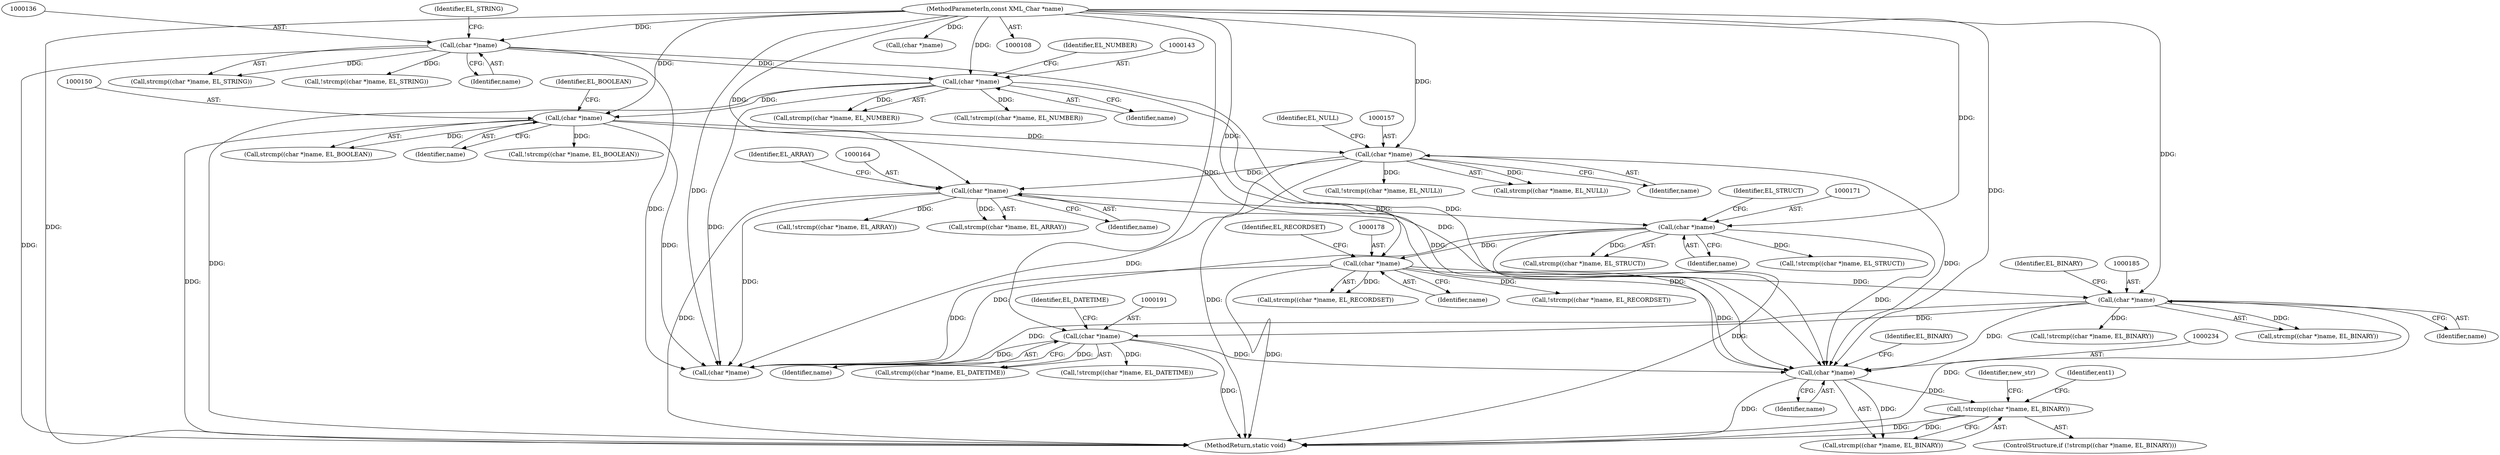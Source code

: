digraph "0_php-src_8d2539fa0faf3f63e1d1e7635347c5b9e777d47b@API" {
"1000231" [label="(Call,!strcmp((char *)name, EL_BINARY))"];
"1000233" [label="(Call,(char *)name)"];
"1000184" [label="(Call,(char *)name)"];
"1000177" [label="(Call,(char *)name)"];
"1000170" [label="(Call,(char *)name)"];
"1000163" [label="(Call,(char *)name)"];
"1000156" [label="(Call,(char *)name)"];
"1000149" [label="(Call,(char *)name)"];
"1000142" [label="(Call,(char *)name)"];
"1000135" [label="(Call,(char *)name)"];
"1000110" [label="(MethodParameterIn,const XML_Char *name)"];
"1000190" [label="(Call,(char *)name)"];
"1000187" [label="(Identifier,EL_BINARY)"];
"1000145" [label="(Identifier,EL_NUMBER)"];
"1000192" [label="(Identifier,name)"];
"1000172" [label="(Identifier,name)"];
"1000142" [label="(Call,(char *)name)"];
"1000232" [label="(Call,strcmp((char *)name, EL_BINARY))"];
"1000240" [label="(Identifier,new_str)"];
"1000165" [label="(Identifier,name)"];
"1000140" [label="(Call,!strcmp((char *)name, EL_NUMBER))"];
"1000193" [label="(Identifier,EL_DATETIME)"];
"1000183" [label="(Call,strcmp((char *)name, EL_BINARY))"];
"1000186" [label="(Identifier,name)"];
"1000235" [label="(Identifier,name)"];
"1000161" [label="(Call,!strcmp((char *)name, EL_ARRAY))"];
"1000189" [label="(Call,strcmp((char *)name, EL_DATETIME))"];
"1000233" [label="(Call,(char *)name)"];
"1000236" [label="(Identifier,EL_BINARY)"];
"1000170" [label="(Call,(char *)name)"];
"1000137" [label="(Identifier,name)"];
"1000155" [label="(Call,strcmp((char *)name, EL_NULL))"];
"1000175" [label="(Call,!strcmp((char *)name, EL_RECORDSET))"];
"1000163" [label="(Call,(char *)name)"];
"1000168" [label="(Call,!strcmp((char *)name, EL_STRUCT))"];
"1000176" [label="(Call,strcmp((char *)name, EL_RECORDSET))"];
"1000162" [label="(Call,strcmp((char *)name, EL_ARRAY))"];
"1000144" [label="(Identifier,name)"];
"1000177" [label="(Call,(char *)name)"];
"1000288" [label="(Identifier,ent1)"];
"1000166" [label="(Identifier,EL_ARRAY)"];
"1000230" [label="(ControlStructure,if (!strcmp((char *)name, EL_BINARY)))"];
"1000152" [label="(Identifier,EL_BOOLEAN)"];
"1000147" [label="(Call,!strcmp((char *)name, EL_BOOLEAN))"];
"1000180" [label="(Identifier,EL_RECORDSET)"];
"1000134" [label="(Call,strcmp((char *)name, EL_STRING))"];
"1000190" [label="(Call,(char *)name)"];
"1000159" [label="(Identifier,EL_NULL)"];
"1000184" [label="(Call,(char *)name)"];
"1000148" [label="(Call,strcmp((char *)name, EL_BOOLEAN))"];
"1000138" [label="(Identifier,EL_STRING)"];
"1000135" [label="(Call,(char *)name)"];
"1000626" [label="(Call,(char *)name)"];
"1000188" [label="(Call,!strcmp((char *)name, EL_DATETIME))"];
"1000158" [label="(Identifier,name)"];
"1000169" [label="(Call,strcmp((char *)name, EL_STRUCT))"];
"1000231" [label="(Call,!strcmp((char *)name, EL_BINARY))"];
"1000173" [label="(Identifier,EL_STRUCT)"];
"1000156" [label="(Call,(char *)name)"];
"1000149" [label="(Call,(char *)name)"];
"1000605" [label="(Call,(char *)name)"];
"1000179" [label="(Identifier,name)"];
"1000110" [label="(MethodParameterIn,const XML_Char *name)"];
"1000151" [label="(Identifier,name)"];
"1000141" [label="(Call,strcmp((char *)name, EL_NUMBER))"];
"1000644" [label="(MethodReturn,static void)"];
"1000154" [label="(Call,!strcmp((char *)name, EL_NULL))"];
"1000133" [label="(Call,!strcmp((char *)name, EL_STRING))"];
"1000182" [label="(Call,!strcmp((char *)name, EL_BINARY))"];
"1000231" -> "1000230"  [label="AST: "];
"1000231" -> "1000232"  [label="CFG: "];
"1000232" -> "1000231"  [label="AST: "];
"1000240" -> "1000231"  [label="CFG: "];
"1000288" -> "1000231"  [label="CFG: "];
"1000231" -> "1000644"  [label="DDG: "];
"1000231" -> "1000644"  [label="DDG: "];
"1000233" -> "1000231"  [label="DDG: "];
"1000233" -> "1000232"  [label="AST: "];
"1000233" -> "1000235"  [label="CFG: "];
"1000234" -> "1000233"  [label="AST: "];
"1000235" -> "1000233"  [label="AST: "];
"1000236" -> "1000233"  [label="CFG: "];
"1000233" -> "1000644"  [label="DDG: "];
"1000233" -> "1000232"  [label="DDG: "];
"1000184" -> "1000233"  [label="DDG: "];
"1000170" -> "1000233"  [label="DDG: "];
"1000149" -> "1000233"  [label="DDG: "];
"1000177" -> "1000233"  [label="DDG: "];
"1000190" -> "1000233"  [label="DDG: "];
"1000135" -> "1000233"  [label="DDG: "];
"1000163" -> "1000233"  [label="DDG: "];
"1000156" -> "1000233"  [label="DDG: "];
"1000142" -> "1000233"  [label="DDG: "];
"1000110" -> "1000233"  [label="DDG: "];
"1000184" -> "1000183"  [label="AST: "];
"1000184" -> "1000186"  [label="CFG: "];
"1000185" -> "1000184"  [label="AST: "];
"1000186" -> "1000184"  [label="AST: "];
"1000187" -> "1000184"  [label="CFG: "];
"1000184" -> "1000644"  [label="DDG: "];
"1000184" -> "1000182"  [label="DDG: "];
"1000184" -> "1000183"  [label="DDG: "];
"1000177" -> "1000184"  [label="DDG: "];
"1000110" -> "1000184"  [label="DDG: "];
"1000184" -> "1000190"  [label="DDG: "];
"1000184" -> "1000605"  [label="DDG: "];
"1000177" -> "1000176"  [label="AST: "];
"1000177" -> "1000179"  [label="CFG: "];
"1000178" -> "1000177"  [label="AST: "];
"1000179" -> "1000177"  [label="AST: "];
"1000180" -> "1000177"  [label="CFG: "];
"1000177" -> "1000644"  [label="DDG: "];
"1000177" -> "1000175"  [label="DDG: "];
"1000177" -> "1000176"  [label="DDG: "];
"1000170" -> "1000177"  [label="DDG: "];
"1000110" -> "1000177"  [label="DDG: "];
"1000177" -> "1000605"  [label="DDG: "];
"1000170" -> "1000169"  [label="AST: "];
"1000170" -> "1000172"  [label="CFG: "];
"1000171" -> "1000170"  [label="AST: "];
"1000172" -> "1000170"  [label="AST: "];
"1000173" -> "1000170"  [label="CFG: "];
"1000170" -> "1000644"  [label="DDG: "];
"1000170" -> "1000168"  [label="DDG: "];
"1000170" -> "1000169"  [label="DDG: "];
"1000163" -> "1000170"  [label="DDG: "];
"1000110" -> "1000170"  [label="DDG: "];
"1000170" -> "1000605"  [label="DDG: "];
"1000163" -> "1000162"  [label="AST: "];
"1000163" -> "1000165"  [label="CFG: "];
"1000164" -> "1000163"  [label="AST: "];
"1000165" -> "1000163"  [label="AST: "];
"1000166" -> "1000163"  [label="CFG: "];
"1000163" -> "1000644"  [label="DDG: "];
"1000163" -> "1000161"  [label="DDG: "];
"1000163" -> "1000162"  [label="DDG: "];
"1000156" -> "1000163"  [label="DDG: "];
"1000110" -> "1000163"  [label="DDG: "];
"1000163" -> "1000605"  [label="DDG: "];
"1000156" -> "1000155"  [label="AST: "];
"1000156" -> "1000158"  [label="CFG: "];
"1000157" -> "1000156"  [label="AST: "];
"1000158" -> "1000156"  [label="AST: "];
"1000159" -> "1000156"  [label="CFG: "];
"1000156" -> "1000644"  [label="DDG: "];
"1000156" -> "1000154"  [label="DDG: "];
"1000156" -> "1000155"  [label="DDG: "];
"1000149" -> "1000156"  [label="DDG: "];
"1000110" -> "1000156"  [label="DDG: "];
"1000156" -> "1000605"  [label="DDG: "];
"1000149" -> "1000148"  [label="AST: "];
"1000149" -> "1000151"  [label="CFG: "];
"1000150" -> "1000149"  [label="AST: "];
"1000151" -> "1000149"  [label="AST: "];
"1000152" -> "1000149"  [label="CFG: "];
"1000149" -> "1000644"  [label="DDG: "];
"1000149" -> "1000147"  [label="DDG: "];
"1000149" -> "1000148"  [label="DDG: "];
"1000142" -> "1000149"  [label="DDG: "];
"1000110" -> "1000149"  [label="DDG: "];
"1000149" -> "1000605"  [label="DDG: "];
"1000142" -> "1000141"  [label="AST: "];
"1000142" -> "1000144"  [label="CFG: "];
"1000143" -> "1000142"  [label="AST: "];
"1000144" -> "1000142"  [label="AST: "];
"1000145" -> "1000142"  [label="CFG: "];
"1000142" -> "1000644"  [label="DDG: "];
"1000142" -> "1000140"  [label="DDG: "];
"1000142" -> "1000141"  [label="DDG: "];
"1000135" -> "1000142"  [label="DDG: "];
"1000110" -> "1000142"  [label="DDG: "];
"1000142" -> "1000605"  [label="DDG: "];
"1000135" -> "1000134"  [label="AST: "];
"1000135" -> "1000137"  [label="CFG: "];
"1000136" -> "1000135"  [label="AST: "];
"1000137" -> "1000135"  [label="AST: "];
"1000138" -> "1000135"  [label="CFG: "];
"1000135" -> "1000644"  [label="DDG: "];
"1000135" -> "1000133"  [label="DDG: "];
"1000135" -> "1000134"  [label="DDG: "];
"1000110" -> "1000135"  [label="DDG: "];
"1000135" -> "1000605"  [label="DDG: "];
"1000110" -> "1000108"  [label="AST: "];
"1000110" -> "1000644"  [label="DDG: "];
"1000110" -> "1000190"  [label="DDG: "];
"1000110" -> "1000605"  [label="DDG: "];
"1000110" -> "1000626"  [label="DDG: "];
"1000190" -> "1000189"  [label="AST: "];
"1000190" -> "1000192"  [label="CFG: "];
"1000191" -> "1000190"  [label="AST: "];
"1000192" -> "1000190"  [label="AST: "];
"1000193" -> "1000190"  [label="CFG: "];
"1000190" -> "1000644"  [label="DDG: "];
"1000190" -> "1000188"  [label="DDG: "];
"1000190" -> "1000189"  [label="DDG: "];
"1000190" -> "1000605"  [label="DDG: "];
}
